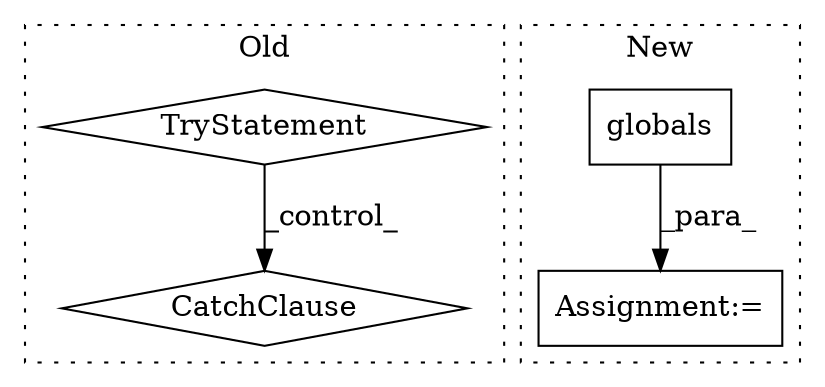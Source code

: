 digraph G {
subgraph cluster0 {
1 [label="TryStatement" a="54" s="685" l="4" shape="diamond"];
3 [label="CatchClause" a="12" s="731,755" l="11,2" shape="diamond"];
label = "Old";
style="dotted";
}
subgraph cluster1 {
2 [label="globals" a="32" s="485" l="9" shape="box"];
4 [label="Assignment:=" a="7" s="443" l="1" shape="box"];
label = "New";
style="dotted";
}
1 -> 3 [label="_control_"];
2 -> 4 [label="_para_"];
}